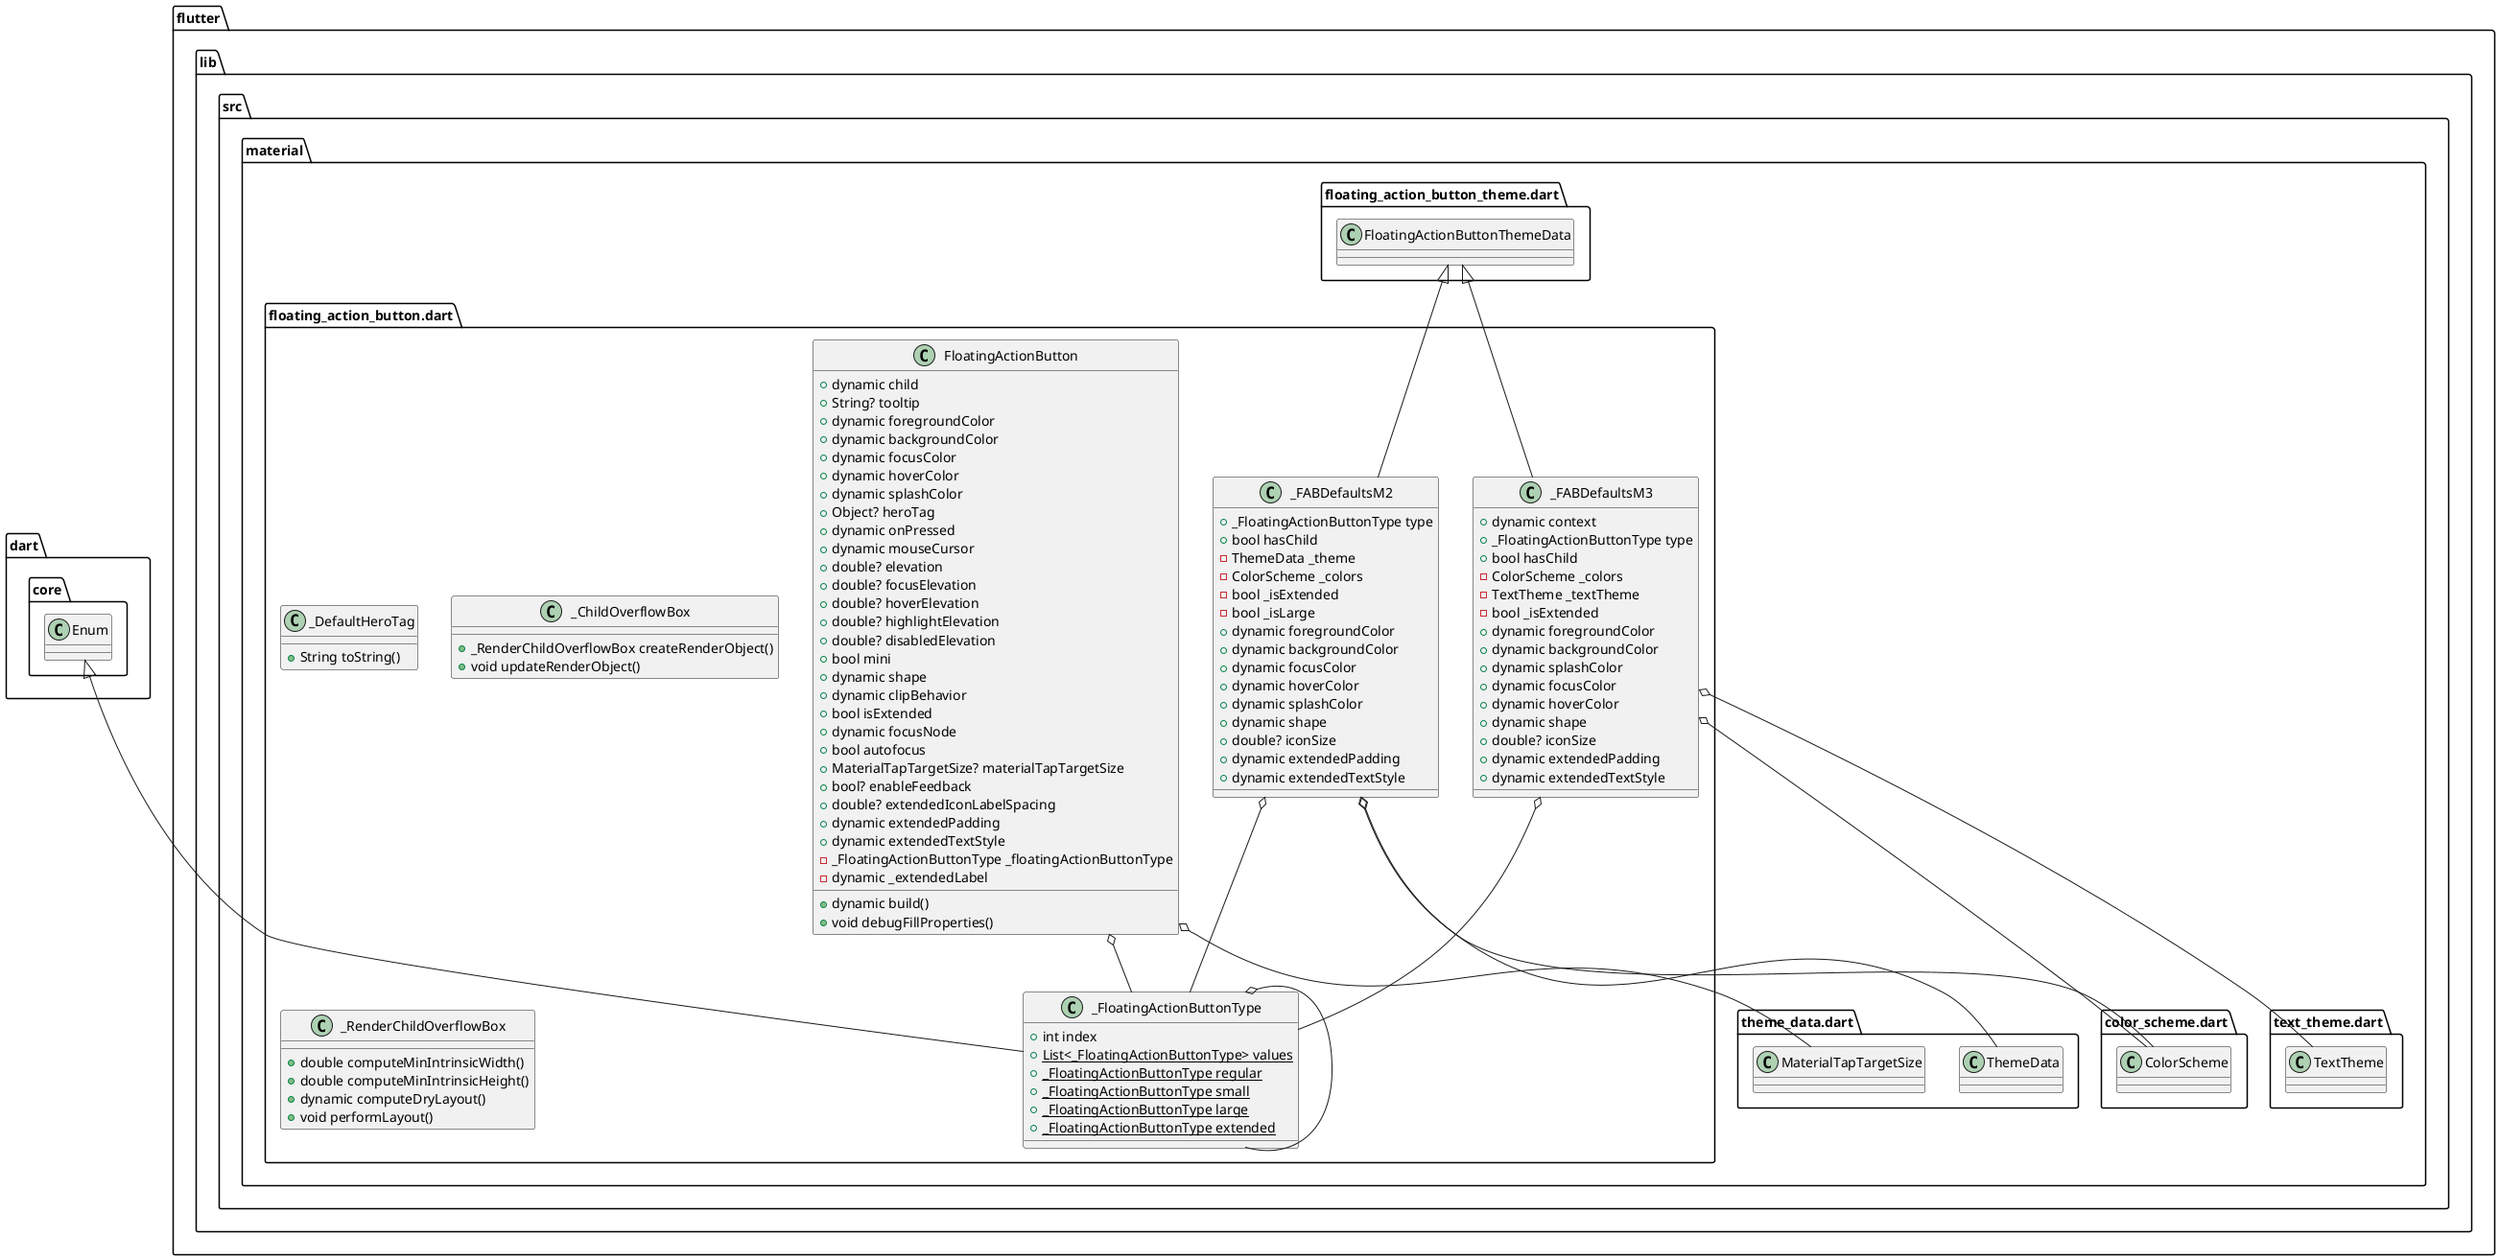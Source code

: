 @startuml
set namespaceSeparator ::

class "flutter::lib::src::material::floating_action_button.dart::_DefaultHeroTag" {
  +String toString()
}

class "flutter::lib::src::material::floating_action_button.dart::FloatingActionButton" {
  +dynamic child
  +String? tooltip
  +dynamic foregroundColor
  +dynamic backgroundColor
  +dynamic focusColor
  +dynamic hoverColor
  +dynamic splashColor
  +Object? heroTag
  +dynamic onPressed
  +dynamic mouseCursor
  +double? elevation
  +double? focusElevation
  +double? hoverElevation
  +double? highlightElevation
  +double? disabledElevation
  +bool mini
  +dynamic shape
  +dynamic clipBehavior
  +bool isExtended
  +dynamic focusNode
  +bool autofocus
  +MaterialTapTargetSize? materialTapTargetSize
  +bool? enableFeedback
  +double? extendedIconLabelSpacing
  +dynamic extendedPadding
  +dynamic extendedTextStyle
  -_FloatingActionButtonType _floatingActionButtonType
  -dynamic _extendedLabel
  +dynamic build()
  +void debugFillProperties()
}

"flutter::lib::src::material::floating_action_button.dart::FloatingActionButton" o-- "flutter::lib::src::material::theme_data.dart::MaterialTapTargetSize"
"flutter::lib::src::material::floating_action_button.dart::FloatingActionButton" o-- "flutter::lib::src::material::floating_action_button.dart::_FloatingActionButtonType"

class "flutter::lib::src::material::floating_action_button.dart::_ChildOverflowBox" {
  +_RenderChildOverflowBox createRenderObject()
  +void updateRenderObject()
}

class "flutter::lib::src::material::floating_action_button.dart::_RenderChildOverflowBox" {
  +double computeMinIntrinsicWidth()
  +double computeMinIntrinsicHeight()
  +dynamic computeDryLayout()
  +void performLayout()
}

class "flutter::lib::src::material::floating_action_button.dart::_FABDefaultsM2" {
  +_FloatingActionButtonType type
  +bool hasChild
  -ThemeData _theme
  -ColorScheme _colors
  -bool _isExtended
  -bool _isLarge
  +dynamic foregroundColor
  +dynamic backgroundColor
  +dynamic focusColor
  +dynamic hoverColor
  +dynamic splashColor
  +dynamic shape
  +double? iconSize
  +dynamic extendedPadding
  +dynamic extendedTextStyle
}

"flutter::lib::src::material::floating_action_button.dart::_FABDefaultsM2" o-- "flutter::lib::src::material::floating_action_button.dart::_FloatingActionButtonType"
"flutter::lib::src::material::floating_action_button.dart::_FABDefaultsM2" o-- "flutter::lib::src::material::theme_data.dart::ThemeData"
"flutter::lib::src::material::floating_action_button.dart::_FABDefaultsM2" o-- "flutter::lib::src::material::color_scheme.dart::ColorScheme"
"flutter::lib::src::material::floating_action_button_theme.dart::FloatingActionButtonThemeData" <|-- "flutter::lib::src::material::floating_action_button.dart::_FABDefaultsM2"

class "flutter::lib::src::material::floating_action_button.dart::_FABDefaultsM3" {
  +dynamic context
  +_FloatingActionButtonType type
  +bool hasChild
  -ColorScheme _colors
  -TextTheme _textTheme
  -bool _isExtended
  +dynamic foregroundColor
  +dynamic backgroundColor
  +dynamic splashColor
  +dynamic focusColor
  +dynamic hoverColor
  +dynamic shape
  +double? iconSize
  +dynamic extendedPadding
  +dynamic extendedTextStyle
}

"flutter::lib::src::material::floating_action_button.dart::_FABDefaultsM3" o-- "flutter::lib::src::material::floating_action_button.dart::_FloatingActionButtonType"
"flutter::lib::src::material::floating_action_button.dart::_FABDefaultsM3" o-- "flutter::lib::src::material::color_scheme.dart::ColorScheme"
"flutter::lib::src::material::floating_action_button.dart::_FABDefaultsM3" o-- "flutter::lib::src::material::text_theme.dart::TextTheme"
"flutter::lib::src::material::floating_action_button_theme.dart::FloatingActionButtonThemeData" <|-- "flutter::lib::src::material::floating_action_button.dart::_FABDefaultsM3"

class "flutter::lib::src::material::floating_action_button.dart::_FloatingActionButtonType" {
  +int index
  {static} +List<_FloatingActionButtonType> values
  {static} +_FloatingActionButtonType regular
  {static} +_FloatingActionButtonType small
  {static} +_FloatingActionButtonType large
  {static} +_FloatingActionButtonType extended
}

"flutter::lib::src::material::floating_action_button.dart::_FloatingActionButtonType" o-- "flutter::lib::src::material::floating_action_button.dart::_FloatingActionButtonType"
"dart::core::Enum" <|-- "flutter::lib::src::material::floating_action_button.dart::_FloatingActionButtonType"


@enduml